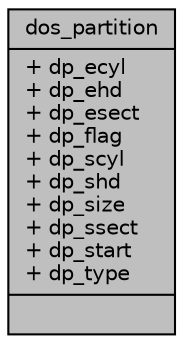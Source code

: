 digraph "dos_partition"
{
 // LATEX_PDF_SIZE
  edge [fontname="Helvetica",fontsize="10",labelfontname="Helvetica",labelfontsize="10"];
  node [fontname="Helvetica",fontsize="10",shape=record];
  Node1 [label="{dos_partition\n|+ dp_ecyl\l+ dp_ehd\l+ dp_esect\l+ dp_flag\l+ dp_scyl\l+ dp_shd\l+ dp_size\l+ dp_ssect\l+ dp_start\l+ dp_type\l|}",height=0.2,width=0.4,color="black", fillcolor="grey75", style="filled", fontcolor="black",tooltip=" "];
}
